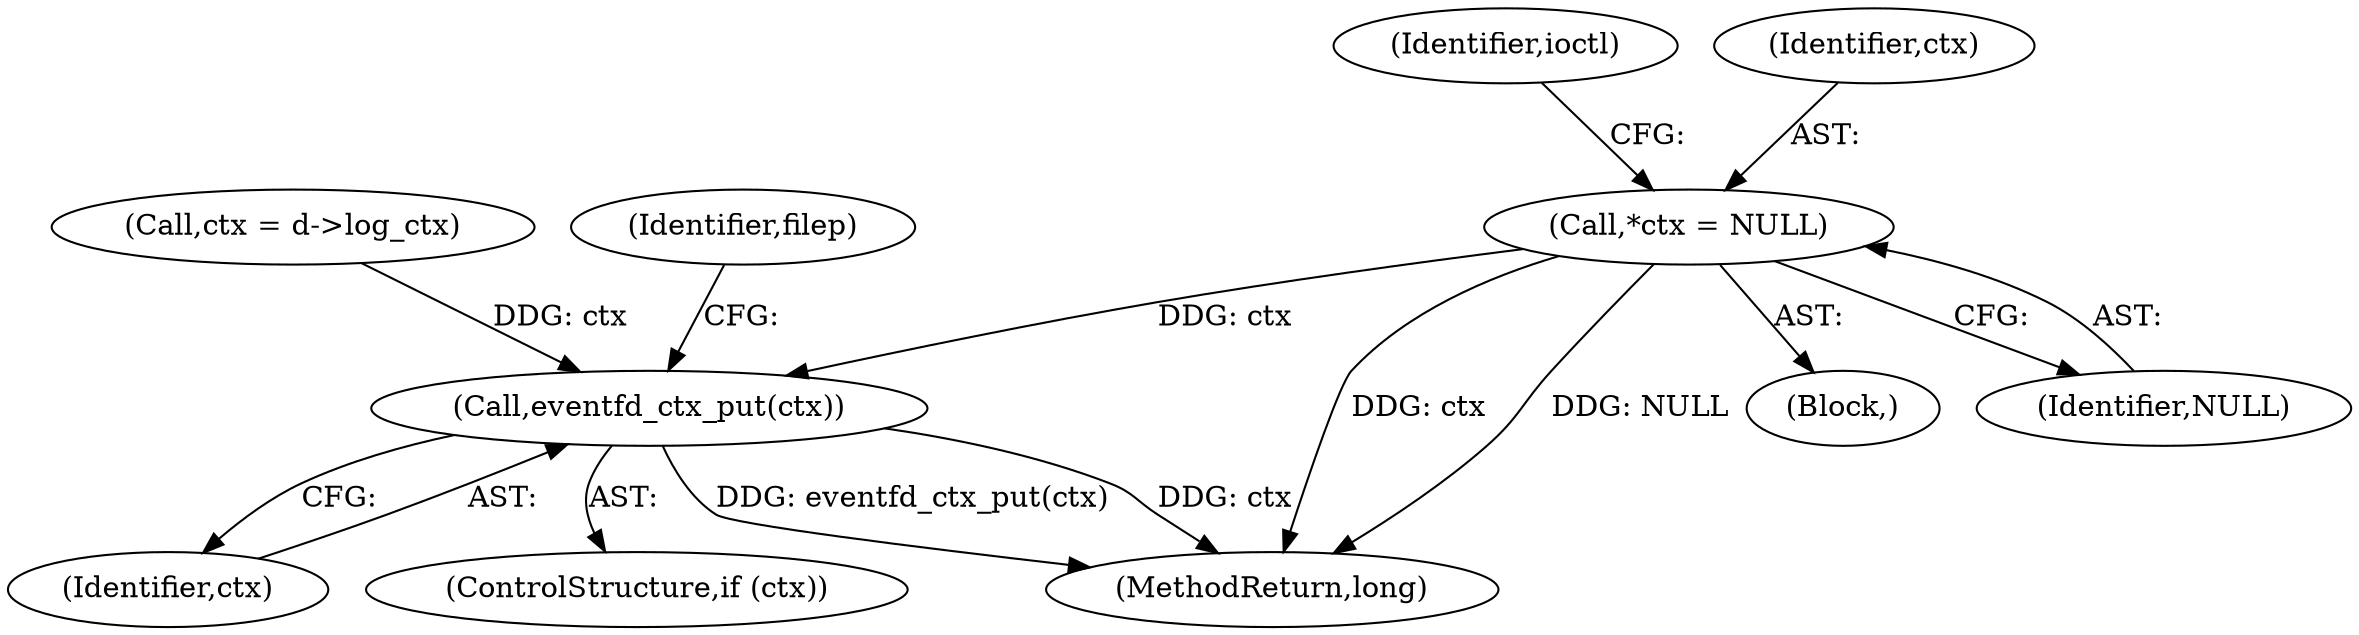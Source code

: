 digraph "0_linux_7932c0bd7740f4cd2aa168d3ce0199e7af7d72d5@pointer" {
"1000114" [label="(Call,*ctx = NULL)"];
"1000344" [label="(Call,eventfd_ctx_put(ctx))"];
"1000345" [label="(Identifier,ctx)"];
"1000114" [label="(Call,*ctx = NULL)"];
"1000342" [label="(ControlStructure,if (ctx))"];
"1000283" [label="(Call,ctx = d->log_ctx)"];
"1000123" [label="(Identifier,ioctl)"];
"1000360" [label="(MethodReturn,long)"];
"1000347" [label="(Identifier,filep)"];
"1000107" [label="(Block,)"];
"1000116" [label="(Identifier,NULL)"];
"1000115" [label="(Identifier,ctx)"];
"1000344" [label="(Call,eventfd_ctx_put(ctx))"];
"1000114" -> "1000107"  [label="AST: "];
"1000114" -> "1000116"  [label="CFG: "];
"1000115" -> "1000114"  [label="AST: "];
"1000116" -> "1000114"  [label="AST: "];
"1000123" -> "1000114"  [label="CFG: "];
"1000114" -> "1000360"  [label="DDG: ctx"];
"1000114" -> "1000360"  [label="DDG: NULL"];
"1000114" -> "1000344"  [label="DDG: ctx"];
"1000344" -> "1000342"  [label="AST: "];
"1000344" -> "1000345"  [label="CFG: "];
"1000345" -> "1000344"  [label="AST: "];
"1000347" -> "1000344"  [label="CFG: "];
"1000344" -> "1000360"  [label="DDG: eventfd_ctx_put(ctx)"];
"1000344" -> "1000360"  [label="DDG: ctx"];
"1000283" -> "1000344"  [label="DDG: ctx"];
}
